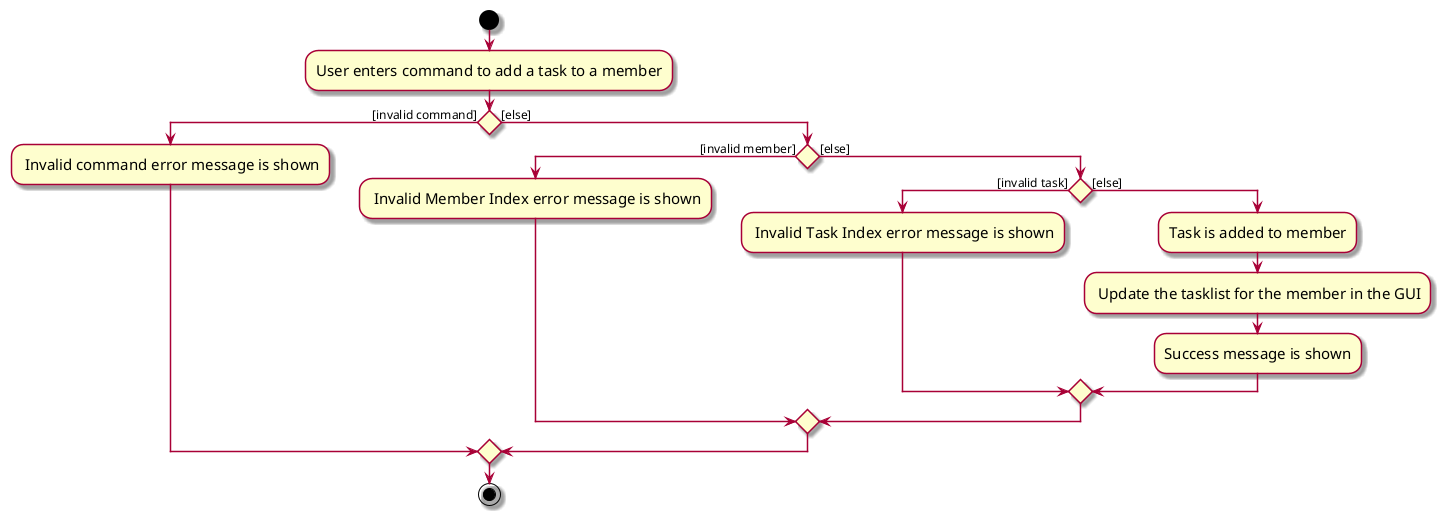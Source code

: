 @startuml
skin rose
skinparam ActivityFontSize 15
skinparam ArrowFontSize 12
start
:User enters command to add a task to a member;

if () then ([invalid command])
    : Invalid command error message is shown;
else ([else])
    if () then ([invalid member])
        : Invalid Member Index error message is shown;
    else ([else])
        if () then ([invalid task])
            : Invalid Task Index error message is shown;
        else ([else])
            :Task is added to member;
            : Update the tasklist for the member in the GUI;
            :Success message is shown;
           endif
    endif
endif
stop
@enduml
